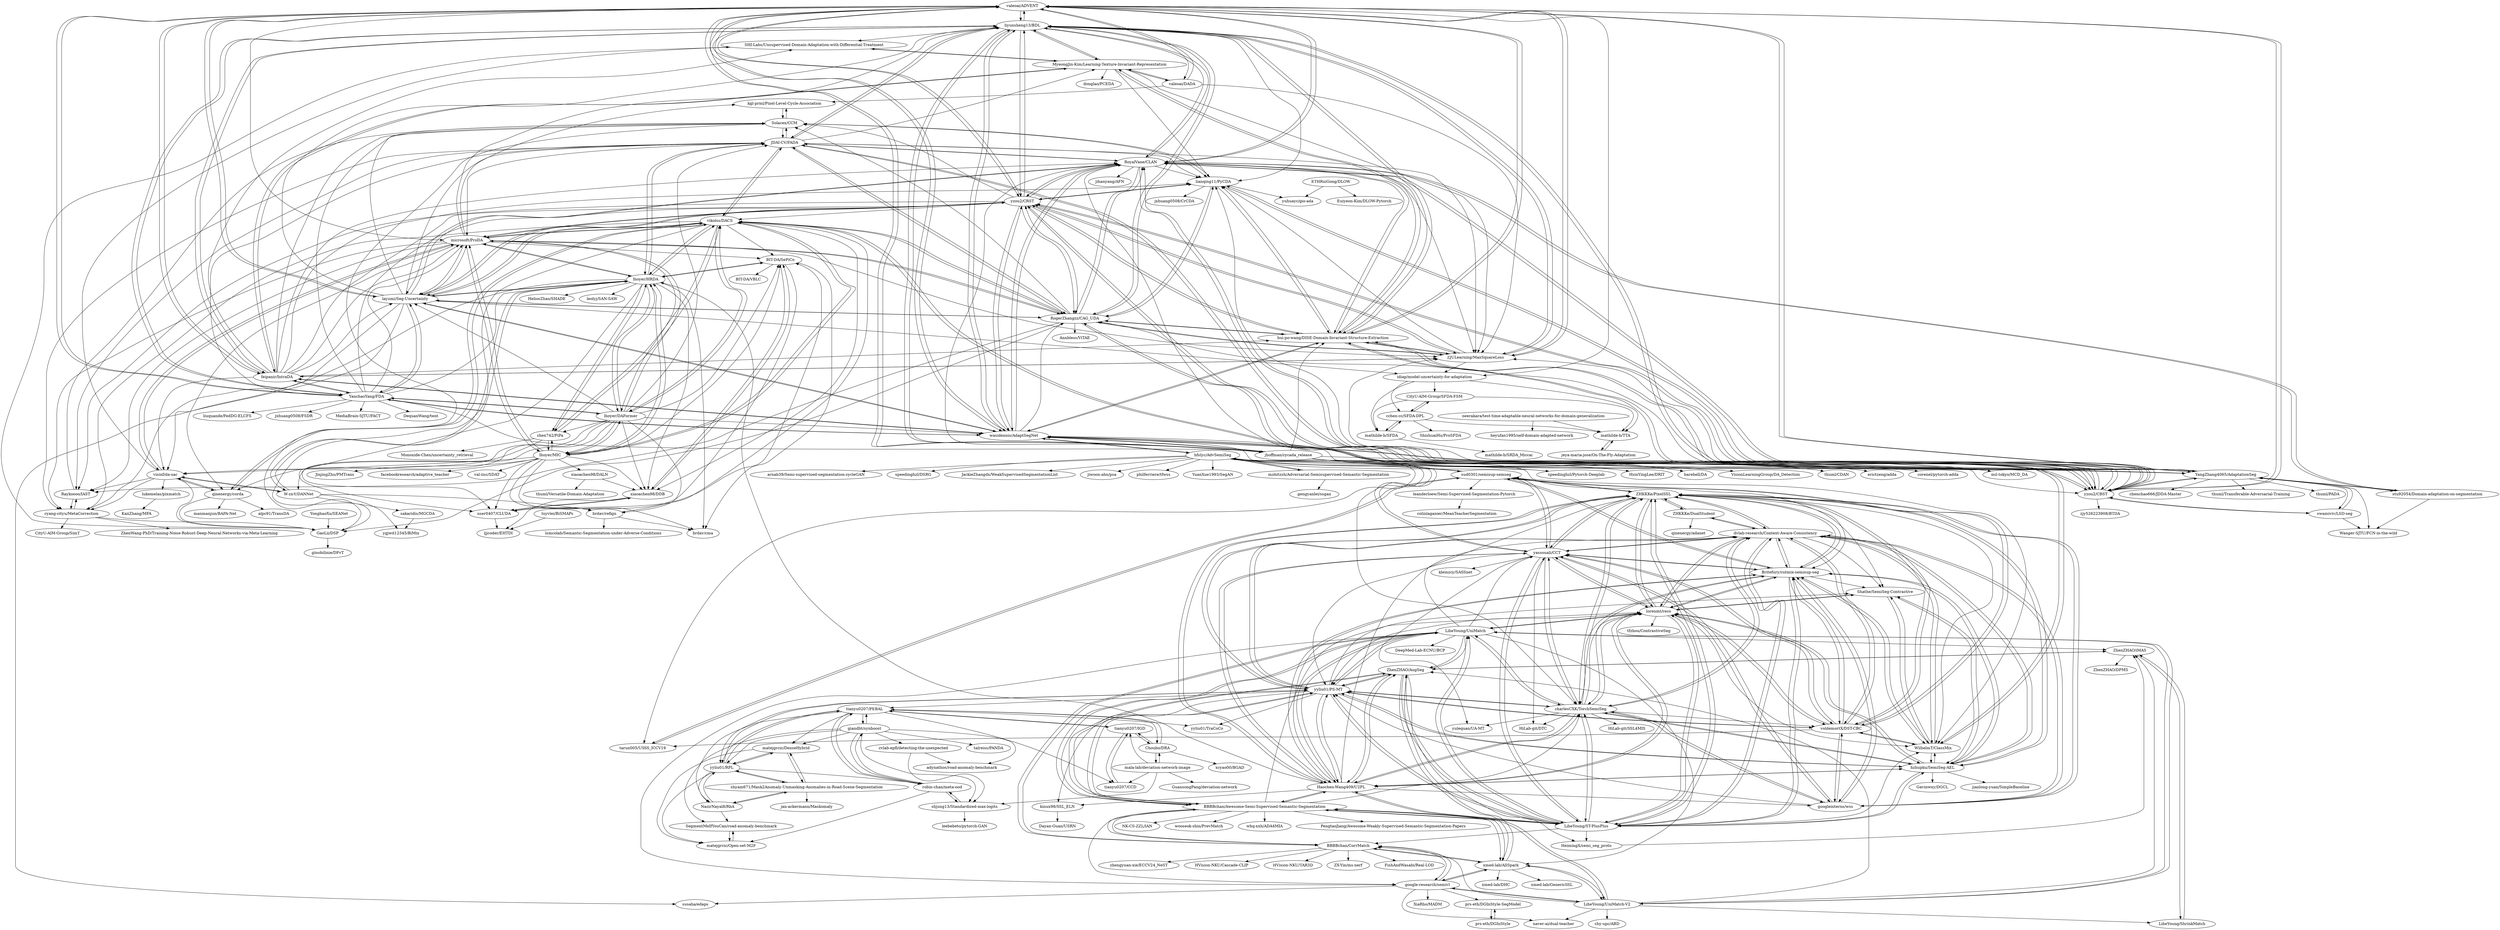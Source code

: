 digraph G {
"valeoai/ADVENT" -> "liyunsheng13/BDL"
"valeoai/ADVENT" -> "valeoai/DADA"
"valeoai/ADVENT" -> "RoyalVane/CLAN"
"valeoai/ADVENT" -> "wasidennis/AdaptSegNet"
"valeoai/ADVENT" -> "yzou2/CRST"
"valeoai/ADVENT" -> "hui-po-wang/DISE-Domain-Invariant-Structure-Extraction"
"valeoai/ADVENT" -> "feipanir/IntraDA"
"valeoai/ADVENT" -> "YangZhang4065/AdaptationSeg"
"valeoai/ADVENT" -> "yzou2/CBST"
"valeoai/ADVENT" -> "ZJULearning/MaxSquareLoss"
"valeoai/ADVENT" -> "YanchaoYang/FDA"
"valeoai/ADVENT" -> "jhoffman/cycada_release"
"valeoai/ADVENT" -> "microsoft/ProDA"
"valeoai/ADVENT" -> "idiap/model-uncertainty-for-adaptation"
"valeoai/ADVENT" -> "layumi/Seg-Uncertainty"
"ETHRuiGong/DLOW" -> "yuhuayc/gio-ada"
"ETHRuiGong/DLOW" -> "Euiyeon-Kim/DLOW-Pytorch"
"jhoffman/cycada_release" -> "wasidennis/AdaptSegNet"
"jhoffman/cycada_release" -> "liyunsheng13/BDL"
"jhoffman/cycada_release" -> "valeoai/ADVENT"
"jhoffman/cycada_release" -> "thuml/CDAN" ["e"=1]
"jhoffman/cycada_release" -> "mil-tokyo/MCD_DA" ["e"=1]
"jhoffman/cycada_release" -> "hui-po-wang/DISE-Domain-Invariant-Structure-Extraction"
"jhoffman/cycada_release" -> "RoyalVane/CLAN"
"jhoffman/cycada_release" -> "erictzeng/adda" ["e"=1]
"jhoffman/cycada_release" -> "YangZhang4065/AdaptationSeg"
"jhoffman/cycada_release" -> "corenel/pytorch-adda" ["e"=1]
"jhoffman/cycada_release" -> "HsinYingLee/DRIT" ["e"=1]
"jhoffman/cycada_release" -> "barebell/DA" ["e"=1]
"jhoffman/cycada_release" -> "VisionLearningGroup/DA_Detection" ["e"=1]
"jhoffman/cycada_release" -> "YanchaoYang/FDA"
"jhoffman/cycada_release" -> "yzou2/CBST"
"mohitzsh/Adversarial-Semisupervised-Semantic-Segmentation" -> "hfslyc/AdvSemiSeg"
"mohitzsh/Adversarial-Semisupervised-Semantic-Segmentation" -> "gengyanlei/ssgan"
"hfslyc/AdvSemiSeg" -> "sud0301/semisup-semseg"
"hfslyc/AdvSemiSeg" -> "mohitzsh/Adversarial-Semisupervised-Semantic-Segmentation"
"hfslyc/AdvSemiSeg" -> "wasidennis/AdaptSegNet"
"hfslyc/AdvSemiSeg" -> "yassouali/CCT"
"hfslyc/AdvSemiSeg" -> "YuanXue1993/SegAN" ["e"=1]
"hfslyc/AdvSemiSeg" -> "arnab39/Semi-supervised-segmentation-cycleGAN"
"hfslyc/AdvSemiSeg" -> "speedinghzl/DSRG" ["e"=1]
"hfslyc/AdvSemiSeg" -> "JackieZhangdx/WeakSupervisedSegmentationList" ["e"=1]
"hfslyc/AdvSemiSeg" -> "jiwoon-ahn/psa" ["e"=1]
"hfslyc/AdvSemiSeg" -> "speedinghzl/Pytorch-Deeplab" ["e"=1]
"hfslyc/AdvSemiSeg" -> "tarun005/USSS_ICCV19"
"hfslyc/AdvSemiSeg" -> "Britefury/cutmix-semisup-seg"
"hfslyc/AdvSemiSeg" -> "YangZhang4065/AdaptationSeg"
"hfslyc/AdvSemiSeg" -> "charlesCXK/TorchSemiSeg"
"hfslyc/AdvSemiSeg" -> "philferriere/tfwss" ["e"=1]
"swamiviv/LSD-seg" -> "YangZhang4065/AdaptationSeg"
"swamiviv/LSD-seg" -> "Wanger-SJTU/FCN-in-the-wild"
"swamiviv/LSD-seg" -> "yzou2/CBST"
"RoyalVane/CLAN" -> "liyunsheng13/BDL"
"RoyalVane/CLAN" -> "yzou2/CBST"
"RoyalVane/CLAN" -> "valeoai/ADVENT"
"RoyalVane/CLAN" -> "yzou2/CRST"
"RoyalVane/CLAN" -> "wasidennis/AdaptSegNet"
"RoyalVane/CLAN" -> "hui-po-wang/DISE-Domain-Invariant-Structure-Extraction"
"RoyalVane/CLAN" -> "RogerZhangzz/CAG_UDA"
"RoyalVane/CLAN" -> "layumi/Seg-Uncertainty"
"RoyalVane/CLAN" -> "YangZhang4065/AdaptationSeg"
"RoyalVane/CLAN" -> "stu92054/Domain-adaptation-on-segmentation"
"RoyalVane/CLAN" -> "ZJULearning/MaxSquareLoss"
"RoyalVane/CLAN" -> "JDAI-CV/FADA"
"RoyalVane/CLAN" -> "jihanyang/AFN" ["e"=1]
"RoyalVane/CLAN" -> "lianqing11/PyCDA"
"RoyalVane/CLAN" -> "mil-tokyo/MCD_DA" ["e"=1]
"wasidennis/AdaptSegNet" -> "valeoai/ADVENT"
"wasidennis/AdaptSegNet" -> "RoyalVane/CLAN"
"wasidennis/AdaptSegNet" -> "liyunsheng13/BDL"
"wasidennis/AdaptSegNet" -> "jhoffman/cycada_release"
"wasidennis/AdaptSegNet" -> "hfslyc/AdvSemiSeg"
"wasidennis/AdaptSegNet" -> "YangZhang4065/AdaptationSeg"
"wasidennis/AdaptSegNet" -> "hui-po-wang/DISE-Domain-Invariant-Structure-Extraction"
"wasidennis/AdaptSegNet" -> "yzou2/CBST"
"wasidennis/AdaptSegNet" -> "layumi/Seg-Uncertainty"
"wasidennis/AdaptSegNet" -> "yzou2/CRST"
"wasidennis/AdaptSegNet" -> "YanchaoYang/FDA"
"wasidennis/AdaptSegNet" -> "speedinghzl/Pytorch-Deeplab" ["e"=1]
"wasidennis/AdaptSegNet" -> "mil-tokyo/MCD_DA" ["e"=1]
"wasidennis/AdaptSegNet" -> "feipanir/IntraDA"
"wasidennis/AdaptSegNet" -> "RogerZhangzz/CAG_UDA"
"leanderloew/Semi-Supervised-Segmentation-Pytorch" -> "colinlaganier/MeanTeacherSegmentation"
"yzou2/CBST" -> "yzou2/CRST"
"yzou2/CBST" -> "RoyalVane/CLAN"
"yzou2/CBST" -> "YangZhang4065/AdaptationSeg"
"yzou2/CBST" -> "RogerZhangzz/CAG_UDA"
"yzou2/CBST" -> "hui-po-wang/DISE-Domain-Invariant-Structure-Extraction"
"yzou2/CBST" -> "liyunsheng13/BDL"
"yzou2/CBST" -> "valeoai/ADVENT"
"yzou2/CBST" -> "swamiviv/LSD-seg"
"yzou2/CBST" -> "lianqing11/PyCDA"
"yzou2/CBST" -> "JDAI-CV/FADA"
"yzou2/CBST" -> "ZJULearning/MaxSquareLoss"
"yzou2/CBST" -> "wasidennis/AdaptSegNet"
"yzou2/CBST" -> "zjy526223908/BTDA" ["e"=1]
"liyunsheng13/BDL" -> "hui-po-wang/DISE-Domain-Invariant-Structure-Extraction"
"liyunsheng13/BDL" -> "valeoai/ADVENT"
"liyunsheng13/BDL" -> "RoyalVane/CLAN"
"liyunsheng13/BDL" -> "ZJULearning/MaxSquareLoss"
"liyunsheng13/BDL" -> "wasidennis/AdaptSegNet"
"liyunsheng13/BDL" -> "RogerZhangzz/CAG_UDA"
"liyunsheng13/BDL" -> "YanchaoYang/FDA"
"liyunsheng13/BDL" -> "yzou2/CRST"
"liyunsheng13/BDL" -> "MyeongJin-Kim/Learning-Texture-Invariant-Representation"
"liyunsheng13/BDL" -> "yzou2/CBST"
"liyunsheng13/BDL" -> "SHI-Labs/Unsupervised-Domain-Adaptation-with-Differential-Treatment"
"liyunsheng13/BDL" -> "feipanir/IntraDA"
"liyunsheng13/BDL" -> "lianqing11/PyCDA"
"liyunsheng13/BDL" -> "jhoffman/cycada_release"
"liyunsheng13/BDL" -> "JDAI-CV/FADA"
"ZJULearning/MaxSquareLoss" -> "hui-po-wang/DISE-Domain-Invariant-Structure-Extraction"
"ZJULearning/MaxSquareLoss" -> "RogerZhangzz/CAG_UDA"
"ZJULearning/MaxSquareLoss" -> "liyunsheng13/BDL"
"ZJULearning/MaxSquareLoss" -> "idiap/model-uncertainty-for-adaptation"
"ZJULearning/MaxSquareLoss" -> "lianqing11/PyCDA"
"ZJULearning/MaxSquareLoss" -> "yzou2/CRST"
"ZJULearning/MaxSquareLoss" -> "valeoai/ADVENT"
"ZJULearning/MaxSquareLoss" -> "feipanir/IntraDA"
"stu92054/Domain-adaptation-on-segmentation" -> "YangZhang4065/AdaptationSeg"
"stu92054/Domain-adaptation-on-segmentation" -> "RoyalVane/CLAN"
"stu92054/Domain-adaptation-on-segmentation" -> "Wanger-SJTU/FCN-in-the-wild"
"hui-po-wang/DISE-Domain-Invariant-Structure-Extraction" -> "liyunsheng13/BDL"
"hui-po-wang/DISE-Domain-Invariant-Structure-Extraction" -> "ZJULearning/MaxSquareLoss"
"hui-po-wang/DISE-Domain-Invariant-Structure-Extraction" -> "lianqing11/PyCDA"
"hui-po-wang/DISE-Domain-Invariant-Structure-Extraction" -> "MyeongJin-Kim/Learning-Texture-Invariant-Representation"
"hui-po-wang/DISE-Domain-Invariant-Structure-Extraction" -> "yzou2/CBST"
"hui-po-wang/DISE-Domain-Invariant-Structure-Extraction" -> "RoyalVane/CLAN"
"hui-po-wang/DISE-Domain-Invariant-Structure-Extraction" -> "valeoai/ADVENT"
"hui-po-wang/DISE-Domain-Invariant-Structure-Extraction" -> "RogerZhangzz/CAG_UDA"
"hui-po-wang/DISE-Domain-Invariant-Structure-Extraction" -> "YangZhang4065/AdaptationSeg"
"hui-po-wang/DISE-Domain-Invariant-Structure-Extraction" -> "yzou2/CRST"
"hui-po-wang/DISE-Domain-Invariant-Structure-Extraction" -> "wasidennis/AdaptSegNet"
"YonghaoXu/SEANet" -> "GaoLii/DSP"
"voldemortX/DST-CBC" -> "Britefury/cutmix-semisup-seg"
"voldemortX/DST-CBC" -> "lorenmt/reco"
"voldemortX/DST-CBC" -> "sud0301/semisup-semseg"
"voldemortX/DST-CBC" -> "WilhelmT/ClassMix"
"voldemortX/DST-CBC" -> "dvlab-research/Context-Aware-Consistency"
"voldemortX/DST-CBC" -> "ZHKKKe/PixelSSL"
"voldemortX/DST-CBC" -> "yassouali/CCT"
"voldemortX/DST-CBC" -> "googleinterns/wss"
"voldemortX/DST-CBC" -> "tarun005/USSS_ICCV19"
"voldemortX/DST-CBC" -> "yyliu01/PS-MT"
"layumi/Seg-Uncertainty" -> "microsoft/ProDA"
"layumi/Seg-Uncertainty" -> "yzou2/CRST"
"layumi/Seg-Uncertainty" -> "vikolss/DACS"
"layumi/Seg-Uncertainty" -> "RogerZhangzz/CAG_UDA"
"layumi/Seg-Uncertainty" -> "RoyalVane/CLAN"
"layumi/Seg-Uncertainty" -> "Solacex/CCM"
"layumi/Seg-Uncertainty" -> "lhoyer/HRDA"
"layumi/Seg-Uncertainty" -> "wasidennis/AdaptSegNet"
"layumi/Seg-Uncertainty" -> "liyunsheng13/BDL"
"layumi/Seg-Uncertainty" -> "JDAI-CV/FADA"
"layumi/Seg-Uncertainty" -> "visinf/da-sac"
"layumi/Seg-Uncertainty" -> "valeoai/ADVENT"
"layumi/Seg-Uncertainty" -> "cyang-cityu/MetaCorrection"
"layumi/Seg-Uncertainty" -> "YanchaoYang/FDA"
"layumi/Seg-Uncertainty" -> "idiap/model-uncertainty-for-adaptation"
"SHI-Labs/Unsupervised-Domain-Adaptation-with-Differential-Treatment" -> "MyeongJin-Kim/Learning-Texture-Invariant-Representation"
"SHI-Labs/Unsupervised-Domain-Adaptation-with-Differential-Treatment" -> "GaoLii/DSP"
"Raykoooo/IAST" -> "cyang-cityu/MetaCorrection"
"Raykoooo/IAST" -> "Solacex/CCM"
"vikolss/DACS" -> "lhoyer/HRDA"
"vikolss/DACS" -> "lhoyer/DAFormer"
"vikolss/DACS" -> "microsoft/ProDA"
"vikolss/DACS" -> "qinenergy/corda"
"vikolss/DACS" -> "GaoLii/DSP"
"vikolss/DACS" -> "WilhelmT/ClassMix"
"vikolss/DACS" -> "lhoyer/MIC"
"vikolss/DACS" -> "chen742/PiPa"
"vikolss/DACS" -> "RogerZhangzz/CAG_UDA"
"vikolss/DACS" -> "user0407/CLUDA"
"vikolss/DACS" -> "BIT-DA/SePiCo"
"vikolss/DACS" -> "layumi/Seg-Uncertainty"
"vikolss/DACS" -> "xiaoachen98/DDB"
"vikolss/DACS" -> "cyang-cityu/MetaCorrection"
"vikolss/DACS" -> "JDAI-CV/FADA"
"YanchaoYang/FDA" -> "liyunsheng13/BDL"
"YanchaoYang/FDA" -> "valeoai/ADVENT"
"YanchaoYang/FDA" -> "liuquande/FedDG-ELCFS" ["e"=1]
"YanchaoYang/FDA" -> "wasidennis/AdaptSegNet"
"YanchaoYang/FDA" -> "lhoyer/HRDA"
"YanchaoYang/FDA" -> "microsoft/ProDA"
"YanchaoYang/FDA" -> "JDAI-CV/FADA"
"YanchaoYang/FDA" -> "jxhuang0508/FSDR" ["e"=1]
"YanchaoYang/FDA" -> "feipanir/IntraDA"
"YanchaoYang/FDA" -> "layumi/Seg-Uncertainty"
"YanchaoYang/FDA" -> "yzou2/CRST"
"YanchaoYang/FDA" -> "MediaBrain-SJTU/FACT" ["e"=1]
"YanchaoYang/FDA" -> "lhoyer/DAFormer"
"YanchaoYang/FDA" -> "Solacex/CCM"
"YanchaoYang/FDA" -> "DequanWang/tent" ["e"=1]
"feipanir/IntraDA" -> "MyeongJin-Kim/Learning-Texture-Invariant-Representation"
"feipanir/IntraDA" -> "valeoai/ADVENT"
"feipanir/IntraDA" -> "liyunsheng13/BDL"
"feipanir/IntraDA" -> "ZJULearning/MaxSquareLoss"
"feipanir/IntraDA" -> "Solacex/CCM"
"feipanir/IntraDA" -> "hui-po-wang/DISE-Domain-Invariant-Structure-Extraction"
"feipanir/IntraDA" -> "wasidennis/AdaptSegNet"
"feipanir/IntraDA" -> "YanchaoYang/FDA"
"feipanir/IntraDA" -> "visinf/da-sac"
"feipanir/IntraDA" -> "SHI-Labs/Unsupervised-Domain-Adaptation-with-Differential-Treatment"
"feipanir/IntraDA" -> "RoyalVane/CLAN"
"feipanir/IntraDA" -> "microsoft/ProDA"
"feipanir/IntraDA" -> "layumi/Seg-Uncertainty"
"feipanir/IntraDA" -> "yzou2/CRST"
"feipanir/IntraDA" -> "lianqing11/PyCDA"
"Britefury/cutmix-semisup-seg" -> "yassouali/CCT"
"Britefury/cutmix-semisup-seg" -> "sud0301/semisup-semseg"
"Britefury/cutmix-semisup-seg" -> "voldemortX/DST-CBC"
"Britefury/cutmix-semisup-seg" -> "WilhelmT/ClassMix"
"Britefury/cutmix-semisup-seg" -> "ZHKKKe/PixelSSL"
"Britefury/cutmix-semisup-seg" -> "dvlab-research/Context-Aware-Consistency"
"Britefury/cutmix-semisup-seg" -> "googleinterns/wss"
"Britefury/cutmix-semisup-seg" -> "hzhupku/SemiSeg-AEL"
"Britefury/cutmix-semisup-seg" -> "lorenmt/reco"
"Britefury/cutmix-semisup-seg" -> "LiheYoung/ST-PlusPlus"
"Britefury/cutmix-semisup-seg" -> "charlesCXK/TorchSemiSeg"
"Britefury/cutmix-semisup-seg" -> "Haochen-Wang409/U2PL"
"Britefury/cutmix-semisup-seg" -> "Shathe/SemiSeg-Contrastive"
"giandbt/synboost" -> "tianyu0207/PEBAL"
"giandbt/synboost" -> "SegmentMeIfYouCan/road-anomaly-benchmark"
"giandbt/synboost" -> "robin-chan/meta-ood"
"giandbt/synboost" -> "shjung13/Standardized-max-logits"
"giandbt/synboost" -> "adynathos/road-anomaly-benchmark"
"giandbt/synboost" -> "cvlab-epfl/detecting-the-unexpected"
"giandbt/synboost" -> "talreiss/PANDA" ["e"=1]
"giandbt/synboost" -> "yyliu01/RPL"
"giandbt/synboost" -> "matejgrcic/DenseHybrid"
"WilhelmT/ClassMix" -> "Britefury/cutmix-semisup-seg"
"WilhelmT/ClassMix" -> "voldemortX/DST-CBC"
"WilhelmT/ClassMix" -> "vikolss/DACS"
"WilhelmT/ClassMix" -> "Shathe/SemiSeg-Contrastive"
"WilhelmT/ClassMix" -> "dvlab-research/Context-Aware-Consistency"
"WilhelmT/ClassMix" -> "hzhupku/SemiSeg-AEL"
"yassouali/CCT" -> "Britefury/cutmix-semisup-seg"
"yassouali/CCT" -> "charlesCXK/TorchSemiSeg"
"yassouali/CCT" -> "ZHKKKe/PixelSSL"
"yassouali/CCT" -> "dvlab-research/Context-Aware-Consistency"
"yassouali/CCT" -> "googleinterns/wss"
"yassouali/CCT" -> "HiLab-git/DTC" ["e"=1]
"yassouali/CCT" -> "voldemortX/DST-CBC"
"yassouali/CCT" -> "kleinzcy/SASSnet" ["e"=1]
"yassouali/CCT" -> "sud0301/semisup-semseg"
"yassouali/CCT" -> "LiheYoung/ST-PlusPlus"
"yassouali/CCT" -> "lorenmt/reco"
"yassouali/CCT" -> "Haochen-Wang409/U2PL"
"yassouali/CCT" -> "hfslyc/AdvSemiSeg"
"yassouali/CCT" -> "yyliu01/PS-MT"
"yassouali/CCT" -> "yulequan/UA-MT" ["e"=1]
"ZHKKKe/PixelSSL" -> "Britefury/cutmix-semisup-seg"
"ZHKKKe/PixelSSL" -> "yassouali/CCT"
"ZHKKKe/PixelSSL" -> "charlesCXK/TorchSemiSeg"
"ZHKKKe/PixelSSL" -> "LiheYoung/ST-PlusPlus"
"ZHKKKe/PixelSSL" -> "dvlab-research/Context-Aware-Consistency"
"ZHKKKe/PixelSSL" -> "yyliu01/PS-MT"
"ZHKKKe/PixelSSL" -> "sud0301/semisup-semseg"
"ZHKKKe/PixelSSL" -> "voldemortX/DST-CBC"
"ZHKKKe/PixelSSL" -> "hzhupku/SemiSeg-AEL"
"ZHKKKe/PixelSSL" -> "lorenmt/reco"
"ZHKKKe/PixelSSL" -> "ZHKKKe/DualStudent"
"ZHKKKe/PixelSSL" -> "WilhelmT/ClassMix"
"ZHKKKe/PixelSSL" -> "googleinterns/wss"
"ZHKKKe/PixelSSL" -> "Haochen-Wang409/U2PL"
"ZHKKKe/PixelSSL" -> "Shathe/SemiSeg-Contrastive"
"googleinterns/wss" -> "Britefury/cutmix-semisup-seg"
"googleinterns/wss" -> "yassouali/CCT"
"googleinterns/wss" -> "dvlab-research/Context-Aware-Consistency"
"googleinterns/wss" -> "voldemortX/DST-CBC"
"googleinterns/wss" -> "ZHKKKe/PixelSSL"
"googleinterns/wss" -> "charlesCXK/TorchSemiSeg"
"googleinterns/wss" -> "yyliu01/PS-MT"
"cvlab-epfl/detecting-the-unexpected" -> "shjung13/Standardized-max-logits"
"cvlab-epfl/detecting-the-unexpected" -> "adynathos/road-anomaly-benchmark"
"RogerZhangzz/CAG_UDA" -> "yzou2/CRST"
"RogerZhangzz/CAG_UDA" -> "ZJULearning/MaxSquareLoss"
"RogerZhangzz/CAG_UDA" -> "JDAI-CV/FADA"
"RogerZhangzz/CAG_UDA" -> "microsoft/ProDA"
"RogerZhangzz/CAG_UDA" -> "yzou2/CBST"
"RogerZhangzz/CAG_UDA" -> "lianqing11/PyCDA"
"RogerZhangzz/CAG_UDA" -> "liyunsheng13/BDL"
"RogerZhangzz/CAG_UDA" -> "vikolss/DACS"
"RogerZhangzz/CAG_UDA" -> "RoyalVane/CLAN"
"RogerZhangzz/CAG_UDA" -> "Solacex/CCM"
"RogerZhangzz/CAG_UDA" -> "layumi/Seg-Uncertainty"
"RogerZhangzz/CAG_UDA" -> "GaoLii/DSP"
"RogerZhangzz/CAG_UDA" -> "Annbless/ViTAE" ["e"=1]
"RogerZhangzz/CAG_UDA" -> "hui-po-wang/DISE-Domain-Invariant-Structure-Extraction"
"RogerZhangzz/CAG_UDA" -> "Raykoooo/IAST"
"yzou2/CRST" -> "yzou2/CBST"
"yzou2/CRST" -> "RogerZhangzz/CAG_UDA"
"yzou2/CRST" -> "RoyalVane/CLAN"
"yzou2/CRST" -> "lianqing11/PyCDA"
"yzou2/CRST" -> "valeoai/ADVENT"
"yzou2/CRST" -> "Solacex/CCM"
"yzou2/CRST" -> "liyunsheng13/BDL"
"yzou2/CRST" -> "ZJULearning/MaxSquareLoss"
"yzou2/CRST" -> "layumi/Seg-Uncertainty"
"yzou2/CRST" -> "Raykoooo/IAST"
"yzou2/CRST" -> "YangZhang4065/AdaptationSeg"
"yzou2/CRST" -> "hui-po-wang/DISE-Domain-Invariant-Structure-Extraction"
"yzou2/CRST" -> "wasidennis/AdaptSegNet"
"yzou2/CRST" -> "microsoft/ProDA"
"yzou2/CRST" -> "vikolss/DACS"
"ZHKKKe/DualStudent" -> "ZHKKKe/PixelSSL"
"ZHKKKe/DualStudent" -> "dvlab-research/Context-Aware-Consistency"
"ZHKKKe/DualStudent" -> "qinenergy/adanet" ["e"=1]
"Solacex/CCM" -> "lianqing11/PyCDA"
"Solacex/CCM" -> "JDAI-CV/FADA"
"Solacex/CCM" -> "kgl-prml/Pixel-Level-Cycle-Association"
"Solacex/CCM" -> "GaoLii/DSP"
"valeoai/DADA" -> "valeoai/ADVENT"
"valeoai/DADA" -> "MyeongJin-Kim/Learning-Texture-Invariant-Representation"
"valeoai/DADA" -> "ZJULearning/MaxSquareLoss"
"valeoai/DADA" -> "kgl-prml/Pixel-Level-Cycle-Association"
"tarun005/USSS_ICCV19" -> "sud0301/semisup-semseg"
"JDAI-CV/FADA" -> "Solacex/CCM"
"JDAI-CV/FADA" -> "RogerZhangzz/CAG_UDA"
"JDAI-CV/FADA" -> "lianqing11/PyCDA"
"JDAI-CV/FADA" -> "vikolss/DACS"
"JDAI-CV/FADA" -> "Raykoooo/IAST"
"JDAI-CV/FADA" -> "lhoyer/HRDA"
"JDAI-CV/FADA" -> "liyunsheng13/BDL"
"JDAI-CV/FADA" -> "yzou2/CBST"
"JDAI-CV/FADA" -> "RoyalVane/CLAN"
"JDAI-CV/FADA" -> "ZJULearning/MaxSquareLoss"
"JDAI-CV/FADA" -> "MyeongJin-Kim/Learning-Texture-Invariant-Representation"
"JDAI-CV/FADA" -> "cyang-cityu/MetaCorrection"
"JDAI-CV/FADA" -> "microsoft/ProDA"
"sud0301/semisup-semseg" -> "Britefury/cutmix-semisup-seg"
"sud0301/semisup-semseg" -> "voldemortX/DST-CBC"
"sud0301/semisup-semseg" -> "tarun005/USSS_ICCV19"
"sud0301/semisup-semseg" -> "ZHKKKe/PixelSSL"
"sud0301/semisup-semseg" -> "hfslyc/AdvSemiSeg"
"sud0301/semisup-semseg" -> "yassouali/CCT"
"sud0301/semisup-semseg" -> "leanderloew/Semi-Supervised-Segmentation-Pytorch"
"sud0301/semisup-semseg" -> "WilhelmT/ClassMix"
"MyeongJin-Kim/Learning-Texture-Invariant-Representation" -> "hui-po-wang/DISE-Domain-Invariant-Structure-Extraction"
"MyeongJin-Kim/Learning-Texture-Invariant-Representation" -> "feipanir/IntraDA"
"MyeongJin-Kim/Learning-Texture-Invariant-Representation" -> "SHI-Labs/Unsupervised-Domain-Adaptation-with-Differential-Treatment"
"MyeongJin-Kim/Learning-Texture-Invariant-Representation" -> "liyunsheng13/BDL"
"MyeongJin-Kim/Learning-Texture-Invariant-Representation" -> "valeoai/DADA"
"MyeongJin-Kim/Learning-Texture-Invariant-Representation" -> "donglao/PCEDA"
"MyeongJin-Kim/Learning-Texture-Invariant-Representation" -> "lianqing11/PyCDA"
"MyeongJin-Kim/Learning-Texture-Invariant-Representation" -> "ZJULearning/MaxSquareLoss"
"sakaridis/MGCDA" -> "ygjwd12345/BiMix"
"lianqing11/PyCDA" -> "Solacex/CCM"
"lianqing11/PyCDA" -> "yuhuayc/gio-ada"
"lianqing11/PyCDA" -> "hui-po-wang/DISE-Domain-Invariant-Structure-Extraction"
"lianqing11/PyCDA" -> "yzou2/CRST"
"lianqing11/PyCDA" -> "jxhuang0508/CrCDA"
"lianqing11/PyCDA" -> "RogerZhangzz/CAG_UDA"
"lianqing11/PyCDA" -> "YangZhang4065/AdaptationSeg"
"neerakara/test-time-adaptable-neural-networks-for-domain-generalization" -> "heyufan1995/self-domain-adapted-network"
"neerakara/test-time-adaptable-neural-networks-for-domain-generalization" -> "mathilde-b/TTA"
"charlesCXK/TorchSemiSeg" -> "yassouali/CCT"
"charlesCXK/TorchSemiSeg" -> "Haochen-Wang409/U2PL"
"charlesCXK/TorchSemiSeg" -> "yyliu01/PS-MT"
"charlesCXK/TorchSemiSeg" -> "ZHKKKe/PixelSSL"
"charlesCXK/TorchSemiSeg" -> "LiheYoung/ST-PlusPlus"
"charlesCXK/TorchSemiSeg" -> "dvlab-research/Context-Aware-Consistency"
"charlesCXK/TorchSemiSeg" -> "LiheYoung/UniMatch"
"charlesCXK/TorchSemiSeg" -> "hzhupku/SemiSeg-AEL"
"charlesCXK/TorchSemiSeg" -> "Britefury/cutmix-semisup-seg"
"charlesCXK/TorchSemiSeg" -> "lorenmt/reco"
"charlesCXK/TorchSemiSeg" -> "HiLab-git/DTC" ["e"=1]
"charlesCXK/TorchSemiSeg" -> "googleinterns/wss"
"charlesCXK/TorchSemiSeg" -> "voldemortX/DST-CBC"
"charlesCXK/TorchSemiSeg" -> "HiLab-git/SSL4MIS" ["e"=1]
"charlesCXK/TorchSemiSeg" -> "yulequan/UA-MT" ["e"=1]
"microsoft/ProDA" -> "lhoyer/DAFormer"
"microsoft/ProDA" -> "vikolss/DACS"
"microsoft/ProDA" -> "RogerZhangzz/CAG_UDA"
"microsoft/ProDA" -> "lhoyer/HRDA"
"microsoft/ProDA" -> "layumi/Seg-Uncertainty"
"microsoft/ProDA" -> "cyang-cityu/MetaCorrection"
"microsoft/ProDA" -> "qinenergy/corda"
"microsoft/ProDA" -> "Raykoooo/IAST"
"microsoft/ProDA" -> "visinf/da-sac"
"microsoft/ProDA" -> "lhoyer/MIC"
"microsoft/ProDA" -> "ZJULearning/MaxSquareLoss"
"microsoft/ProDA" -> "liyunsheng13/BDL"
"microsoft/ProDA" -> "yzou2/CRST"
"microsoft/ProDA" -> "BIT-DA/SePiCo"
"microsoft/ProDA" -> "kgl-prml/Pixel-Level-Cycle-Association"
"W-zx-Y/DANNet" -> "ygjwd12345/BiMix"
"W-zx-Y/DANNet" -> "visinf/da-sac"
"W-zx-Y/DANNet" -> "sakaridis/MGCDA"
"W-zx-Y/DANNet" -> "lhoyer/HRDA"
"W-zx-Y/DANNet" -> "brdav/refign"
"tianyu0207/IGD" -> "tianyu0207/CCD"
"tianyu0207/IGD" -> "Choubo/DRA"
"tianyu0207/IGD" -> "tianyu0207/PEBAL"
"CityU-AIM-Group/SFDA-FSM" -> "cchen-cc/SFDA-DPL"
"CityU-AIM-Group/SFDA-FSM" -> "mathilde-b/TTA"
"CityU-AIM-Group/SFDA-FSM" -> "mathilde-b/SFDA"
"mathilde-b/SFDA" -> "mathilde-b/SRDA_Miccai"
"mathilde-b/SFDA" -> "cchen-cc/SFDA-DPL"
"LiheYoung/ST-PlusPlus" -> "yyliu01/PS-MT"
"LiheYoung/ST-PlusPlus" -> "LiheYoung/UniMatch"
"LiheYoung/ST-PlusPlus" -> "Haochen-Wang409/U2PL"
"LiheYoung/ST-PlusPlus" -> "charlesCXK/TorchSemiSeg"
"LiheYoung/ST-PlusPlus" -> "ZHKKKe/PixelSSL"
"LiheYoung/ST-PlusPlus" -> "ZhenZHAO/AugSeg"
"LiheYoung/ST-PlusPlus" -> "lorenmt/reco"
"LiheYoung/ST-PlusPlus" -> "Britefury/cutmix-semisup-seg"
"LiheYoung/ST-PlusPlus" -> "hzhupku/SemiSeg-AEL"
"LiheYoung/ST-PlusPlus" -> "dvlab-research/Context-Aware-Consistency"
"LiheYoung/ST-PlusPlus" -> "yassouali/CCT"
"LiheYoung/ST-PlusPlus" -> "BBBBchan/Awesome-Semi-Supervised-Semantic-Segmentation"
"LiheYoung/ST-PlusPlus" -> "HeimingX/semi_seg_proto"
"LiheYoung/ST-PlusPlus" -> "WilhelmT/ClassMix"
"LiheYoung/ST-PlusPlus" -> "BBBBchan/CorrMatch"
"Shathe/SemiSeg-Contrastive" -> "WilhelmT/ClassMix"
"Shathe/SemiSeg-Contrastive" -> "hzhupku/SemiSeg-AEL"
"Shathe/SemiSeg-Contrastive" -> "lorenmt/reco"
"dvlab-research/Context-Aware-Consistency" -> "yassouali/CCT"
"dvlab-research/Context-Aware-Consistency" -> "Britefury/cutmix-semisup-seg"
"dvlab-research/Context-Aware-Consistency" -> "voldemortX/DST-CBC"
"dvlab-research/Context-Aware-Consistency" -> "ZHKKKe/PixelSSL"
"dvlab-research/Context-Aware-Consistency" -> "charlesCXK/TorchSemiSeg"
"dvlab-research/Context-Aware-Consistency" -> "WilhelmT/ClassMix"
"dvlab-research/Context-Aware-Consistency" -> "hzhupku/SemiSeg-AEL"
"dvlab-research/Context-Aware-Consistency" -> "lorenmt/reco"
"dvlab-research/Context-Aware-Consistency" -> "googleinterns/wss"
"dvlab-research/Context-Aware-Consistency" -> "LiheYoung/ST-PlusPlus"
"dvlab-research/Context-Aware-Consistency" -> "yyliu01/PS-MT"
"dvlab-research/Context-Aware-Consistency" -> "Shathe/SemiSeg-Contrastive"
"dvlab-research/Context-Aware-Consistency" -> "ZHKKKe/DualStudent"
"idiap/model-uncertainty-for-adaptation" -> "mathilde-b/SFDA"
"idiap/model-uncertainty-for-adaptation" -> "CityU-AIM-Group/SFDA-FSM"
"idiap/model-uncertainty-for-adaptation" -> "mathilde-b/TTA"
"idiap/model-uncertainty-for-adaptation" -> "cchen-cc/SFDA-DPL"
"tianyu0207/CCD" -> "tianyu0207/IGD"
"lorenmt/reco" -> "voldemortX/DST-CBC"
"lorenmt/reco" -> "hzhupku/SemiSeg-AEL"
"lorenmt/reco" -> "LiheYoung/ST-PlusPlus"
"lorenmt/reco" -> "Britefury/cutmix-semisup-seg"
"lorenmt/reco" -> "Haochen-Wang409/U2PL"
"lorenmt/reco" -> "ZHKKKe/PixelSSL"
"lorenmt/reco" -> "charlesCXK/TorchSemiSeg"
"lorenmt/reco" -> "dvlab-research/Context-Aware-Consistency"
"lorenmt/reco" -> "Shathe/SemiSeg-Contrastive"
"lorenmt/reco" -> "WilhelmT/ClassMix"
"lorenmt/reco" -> "yassouali/CCT"
"lorenmt/reco" -> "yyliu01/PS-MT"
"lorenmt/reco" -> "LiheYoung/UniMatch"
"lorenmt/reco" -> "tfzhou/ContrastiveSeg" ["e"=1]
"shjung13/Standardized-max-logits" -> "leebebeto/pytorch-GAN" ["e"=1]
"shjung13/Standardized-max-logits" -> "robin-chan/meta-ood"
"mala-lab/deviation-network-image" -> "GuansongPang/deviation-network" ["e"=1]
"mala-lab/deviation-network-image" -> "Choubo/DRA"
"mala-lab/deviation-network-image" -> "tianyu0207/IGD"
"mala-lab/deviation-network-image" -> "tianyu0207/CCD"
"mala-lab/deviation-network-image" -> "shjung13/Standardized-max-logits"
"lukemelas/pixmatch" -> "KaiiZhang/MFA"
"visinf/da-sac" -> "qinenergy/corda"
"visinf/da-sac" -> "W-zx-Y/DANNet"
"visinf/da-sac" -> "microsoft/ProDA"
"visinf/da-sac" -> "GaoLii/DSP"
"visinf/da-sac" -> "lukemelas/pixmatch"
"visinf/da-sac" -> "Raykoooo/IAST"
"visinf/da-sac" -> "SHI-Labs/Unsupervised-Domain-Adaptation-with-Differential-Treatment"
"visinf/da-sac" -> "cyang-cityu/MetaCorrection"
"cchen-cc/SFDA-DPL" -> "CityU-AIM-Group/SFDA-FSM"
"cchen-cc/SFDA-DPL" -> "mathilde-b/SFDA"
"cchen-cc/SFDA-DPL" -> "mathilde-b/TTA"
"cchen-cc/SFDA-DPL" -> "ShishuaiHu/ProSFDA"
"GaoLii/DSP" -> "ginobilinie/DFvT"
"cyang-cityu/MetaCorrection" -> "CityU-AIM-Group/SimT"
"cyang-cityu/MetaCorrection" -> "GaoLii/DSP"
"cyang-cityu/MetaCorrection" -> "ZhenWang-PhD/Training-Noise-Robust-Deep-Neural-Networks-via-Meta-Learning"
"cyang-cityu/MetaCorrection" -> "Raykoooo/IAST"
"kgl-prml/Pixel-Level-Cycle-Association" -> "Solacex/CCM"
"qinenergy/corda" -> "GaoLii/DSP"
"qinenergy/corda" -> "alpc91/TransDA"
"qinenergy/corda" -> "manmanjun/BAPA-Net"
"qinenergy/corda" -> "vikolss/DACS"
"qinenergy/corda" -> "visinf/da-sac"
"robin-chan/meta-ood" -> "tianyu0207/PEBAL"
"robin-chan/meta-ood" -> "shjung13/Standardized-max-logits"
"robin-chan/meta-ood" -> "giandbt/synboost"
"robin-chan/meta-ood" -> "matejgrcic/Open-set-M2F"
"SegmentMeIfYouCan/road-anomaly-benchmark" -> "matejgrcic/Open-set-M2F"
"Haochen-Wang409/U2PL" -> "charlesCXK/TorchSemiSeg"
"Haochen-Wang409/U2PL" -> "LiheYoung/UniMatch"
"Haochen-Wang409/U2PL" -> "LiheYoung/ST-PlusPlus"
"Haochen-Wang409/U2PL" -> "yyliu01/PS-MT"
"Haochen-Wang409/U2PL" -> "hzhupku/SemiSeg-AEL"
"Haochen-Wang409/U2PL" -> "lorenmt/reco"
"Haochen-Wang409/U2PL" -> "ZhenZHAO/AugSeg"
"Haochen-Wang409/U2PL" -> "Britefury/cutmix-semisup-seg"
"Haochen-Wang409/U2PL" -> "ZHKKKe/PixelSSL"
"Haochen-Wang409/U2PL" -> "yassouali/CCT"
"Haochen-Wang409/U2PL" -> "dvlab-research/Context-Aware-Consistency"
"Haochen-Wang409/U2PL" -> "BBBBchan/Awesome-Semi-Supervised-Semantic-Segmentation"
"Haochen-Wang409/U2PL" -> "lhoyer/HRDA"
"Haochen-Wang409/U2PL" -> "kinux98/SSL_ELN"
"Haochen-Wang409/U2PL" -> "googleinterns/wss"
"kinux98/SSL_ELN" -> "Dayan-Guan/USRN"
"yyliu01/PS-MT" -> "LiheYoung/ST-PlusPlus"
"yyliu01/PS-MT" -> "Haochen-Wang409/U2PL"
"yyliu01/PS-MT" -> "charlesCXK/TorchSemiSeg"
"yyliu01/PS-MT" -> "yyliu01/RPL"
"yyliu01/PS-MT" -> "yyliu01/TraCoCo"
"yyliu01/PS-MT" -> "ZHKKKe/PixelSSL"
"yyliu01/PS-MT" -> "hzhupku/SemiSeg-AEL"
"yyliu01/PS-MT" -> "ZhenZHAO/AugSeg"
"yyliu01/PS-MT" -> "LiheYoung/UniMatch"
"yyliu01/PS-MT" -> "dvlab-research/Context-Aware-Consistency"
"yyliu01/PS-MT" -> "kinux98/SSL_ELN"
"yyliu01/PS-MT" -> "tianyu0207/PEBAL"
"yyliu01/PS-MT" -> "Shathe/SemiSeg-Contrastive"
"yyliu01/PS-MT" -> "BBBBchan/Awesome-Semi-Supervised-Semantic-Segmentation"
"yyliu01/PS-MT" -> "voldemortX/DST-CBC"
"lhoyer/DAFormer" -> "lhoyer/HRDA"
"lhoyer/DAFormer" -> "lhoyer/MIC"
"lhoyer/DAFormer" -> "vikolss/DACS"
"lhoyer/DAFormer" -> "microsoft/ProDA"
"lhoyer/DAFormer" -> "BIT-DA/SePiCo"
"lhoyer/DAFormer" -> "qinenergy/corda"
"lhoyer/DAFormer" -> "JDAI-CV/FADA"
"lhoyer/DAFormer" -> "xiaoachen98/DDB"
"lhoyer/DAFormer" -> "chen742/PiPa"
"lhoyer/DAFormer" -> "YanchaoYang/FDA"
"lhoyer/DAFormer" -> "brdav/refign"
"lhoyer/DAFormer" -> "visinf/da-sac"
"lhoyer/DAFormer" -> "wasidennis/AdaptSegNet"
"lhoyer/DAFormer" -> "W-zx-Y/DANNet"
"lhoyer/DAFormer" -> "layumi/Seg-Uncertainty"
"lhoyer/HRDA" -> "lhoyer/DAFormer"
"lhoyer/HRDA" -> "lhoyer/MIC"
"lhoyer/HRDA" -> "vikolss/DACS"
"lhoyer/HRDA" -> "BIT-DA/SePiCo"
"lhoyer/HRDA" -> "user0407/CLUDA"
"lhoyer/HRDA" -> "microsoft/ProDA"
"lhoyer/HRDA" -> "chen742/PiPa"
"lhoyer/HRDA" -> "JDAI-CV/FADA"
"lhoyer/HRDA" -> "susaha/edaps"
"lhoyer/HRDA" -> "layumi/Seg-Uncertainty"
"lhoyer/HRDA" -> "xiaoachen98/DDB"
"lhoyer/HRDA" -> "brdav/cma"
"lhoyer/HRDA" -> "W-zx-Y/DANNet"
"lhoyer/HRDA" -> "HeliosZhao/SHADE" ["e"=1]
"lhoyer/HRDA" -> "leolyj/SAN-SAW" ["e"=1]
"tianyu0207/PEBAL" -> "yyliu01/RPL"
"tianyu0207/PEBAL" -> "robin-chan/meta-ood"
"tianyu0207/PEBAL" -> "giandbt/synboost"
"tianyu0207/PEBAL" -> "Choubo/DRA"
"tianyu0207/PEBAL" -> "yyliu01/TraCoCo"
"tianyu0207/PEBAL" -> "matejgrcic/DenseHybrid"
"tianyu0207/PEBAL" -> "tianyu0207/IGD"
"tianyu0207/PEBAL" -> "tianyu0207/CCD"
"tianyu0207/PEBAL" -> "NazirNayal8/RbA"
"Choubo/DRA" -> "tianyu0207/PEBAL"
"Choubo/DRA" -> "tianyu0207/IGD"
"Choubo/DRA" -> "mala-lab/deviation-network-image"
"Choubo/DRA" -> "xcyao00/BGAD" ["e"=1]
"xiaoachen98/DALN" -> "thuml/Versatile-Domain-Adaptation"
"xiaoachen98/DALN" -> "xiaoachen98/DDB"
"BIT-DA/SePiCo" -> "xiaoachen98/DDB"
"BIT-DA/SePiCo" -> "lhoyer/HRDA"
"BIT-DA/SePiCo" -> "brdav/cma"
"BIT-DA/SePiCo" -> "user0407/CLUDA"
"BIT-DA/SePiCo" -> "BIT-DA/VBLC"
"hzhupku/SemiSeg-AEL" -> "lorenmt/reco"
"hzhupku/SemiSeg-AEL" -> "Britefury/cutmix-semisup-seg"
"hzhupku/SemiSeg-AEL" -> "Haochen-Wang409/U2PL"
"hzhupku/SemiSeg-AEL" -> "yyliu01/PS-MT"
"hzhupku/SemiSeg-AEL" -> "charlesCXK/TorchSemiSeg"
"hzhupku/SemiSeg-AEL" -> "LiheYoung/ST-PlusPlus"
"hzhupku/SemiSeg-AEL" -> "ZHKKKe/PixelSSL"
"hzhupku/SemiSeg-AEL" -> "dvlab-research/Context-Aware-Consistency"
"hzhupku/SemiSeg-AEL" -> "WilhelmT/ClassMix"
"hzhupku/SemiSeg-AEL" -> "Shathe/SemiSeg-Contrastive"
"hzhupku/SemiSeg-AEL" -> "jianlong-yuan/SimpleBaseline"
"hzhupku/SemiSeg-AEL" -> "Gavinwxy/DGCL"
"mathilde-b/TTA" -> "jeya-maria-jose/On-The-Fly-Adaptation"
"jeya-maria-jose/On-The-Fly-Adaptation" -> "mathilde-b/TTA"
"luyvlei/BiSMAPs" -> "ljjcoder/EHTDI"
"yyliu01/RPL" -> "tianyu0207/PEBAL"
"yyliu01/RPL" -> "NazirNayal8/RbA"
"yyliu01/RPL" -> "matejgrcic/DenseHybrid"
"yyliu01/RPL" -> "shyam671/Mask2Anomaly-Unmasking-Anomalies-in-Road-Scene-Segmentation"
"yyliu01/RPL" -> "yyliu01/PS-MT"
"yyliu01/RPL" -> "robin-chan/meta-ood"
"yyliu01/RPL" -> "matejgrcic/Open-set-M2F"
"lhoyer/MIC" -> "lhoyer/HRDA"
"lhoyer/MIC" -> "lhoyer/DAFormer"
"lhoyer/MIC" -> "vikolss/DACS"
"lhoyer/MIC" -> "chen742/PiPa"
"lhoyer/MIC" -> "microsoft/ProDA"
"lhoyer/MIC" -> "xiaoachen98/DDB"
"lhoyer/MIC" -> "brdav/refign"
"lhoyer/MIC" -> "user0407/CLUDA"
"lhoyer/MIC" -> "brdav/cma"
"lhoyer/MIC" -> "BIT-DA/SePiCo"
"lhoyer/MIC" -> "val-iisc/SDAT" ["e"=1]
"lhoyer/MIC" -> "JinjingZhu/PMTrans"
"lhoyer/MIC" -> "facebookresearch/adaptive_teacher" ["e"=1]
"lhoyer/MIC" -> "xiaoachen98/DALN"
"lhoyer/MIC" -> "visinf/da-sac"
"LiheYoung/UniMatch" -> "Haochen-Wang409/U2PL"
"LiheYoung/UniMatch" -> "LiheYoung/ST-PlusPlus"
"LiheYoung/UniMatch" -> "ZhenZHAO/AugSeg"
"LiheYoung/UniMatch" -> "BBBBchan/Awesome-Semi-Supervised-Semantic-Segmentation"
"LiheYoung/UniMatch" -> "LiheYoung/UniMatch-V2"
"LiheYoung/UniMatch" -> "charlesCXK/TorchSemiSeg"
"LiheYoung/UniMatch" -> "yyliu01/PS-MT"
"LiheYoung/UniMatch" -> "BBBBchan/CorrMatch"
"LiheYoung/UniMatch" -> "xmed-lab/AllSpark"
"LiheYoung/UniMatch" -> "lorenmt/reco"
"LiheYoung/UniMatch" -> "google-research/semivl"
"LiheYoung/UniMatch" -> "DeepMed-Lab-ECNU/BCP" ["e"=1]
"LiheYoung/UniMatch" -> "yassouali/CCT"
"LiheYoung/UniMatch" -> "ZhenZHAO/iMAS"
"LiheYoung/UniMatch" -> "ZHKKKe/PixelSSL"
"ZhenZHAO/AugSeg" -> "ZhenZHAO/iMAS"
"ZhenZHAO/AugSeg" -> "LiheYoung/UniMatch"
"ZhenZHAO/AugSeg" -> "LiheYoung/ST-PlusPlus"
"ZhenZHAO/AugSeg" -> "yyliu01/PS-MT"
"ZhenZHAO/AugSeg" -> "xmed-lab/AllSpark"
"ZhenZHAO/AugSeg" -> "HeimingX/semi_seg_proto"
"ZhenZHAO/AugSeg" -> "Haochen-Wang409/U2PL"
"ZhenZHAO/AugSeg" -> "BBBBchan/Awesome-Semi-Supervised-Semantic-Segmentation"
"BBBBchan/Awesome-Semi-Supervised-Semantic-Segmentation" -> "BBBBchan/CorrMatch"
"BBBBchan/Awesome-Semi-Supervised-Semantic-Segmentation" -> "LiheYoung/UniMatch"
"BBBBchan/Awesome-Semi-Supervised-Semantic-Segmentation" -> "xmed-lab/AllSpark"
"BBBBchan/Awesome-Semi-Supervised-Semantic-Segmentation" -> "PengtaoJiang/Awesome-Weakly-Supervised-Semantic-Segmentation-Papers" ["e"=1]
"BBBBchan/Awesome-Semi-Supervised-Semantic-Segmentation" -> "LiheYoung/UniMatch-V2"
"BBBBchan/Awesome-Semi-Supervised-Semantic-Segmentation" -> "LiheYoung/ST-PlusPlus"
"BBBBchan/Awesome-Semi-Supervised-Semantic-Segmentation" -> "yyliu01/PS-MT"
"BBBBchan/Awesome-Semi-Supervised-Semantic-Segmentation" -> "ZhenZHAO/AugSeg"
"BBBBchan/Awesome-Semi-Supervised-Semantic-Segmentation" -> "Haochen-Wang409/U2PL"
"BBBBchan/Awesome-Semi-Supervised-Semantic-Segmentation" -> "google-research/semivl"
"BBBBchan/Awesome-Semi-Supervised-Semantic-Segmentation" -> "NK-CS-ZZL/IAN" ["e"=1]
"BBBBchan/Awesome-Semi-Supervised-Semantic-Segmentation" -> "lorenmt/reco"
"BBBBchan/Awesome-Semi-Supervised-Semantic-Segmentation" -> "wooseok-shin/PrevMatch"
"BBBBchan/Awesome-Semi-Supervised-Semantic-Segmentation" -> "whq-xxh/ADA4MIA" ["e"=1]
"BBBBchan/Awesome-Semi-Supervised-Semantic-Segmentation" -> "charlesCXK/TorchSemiSeg"
"matejgrcic/DenseHybrid" -> "shyam671/Mask2Anomaly-Unmasking-Anomalies-in-Road-Scene-Segmentation"
"matejgrcic/DenseHybrid" -> "yyliu01/RPL"
"matejgrcic/DenseHybrid" -> "matejgrcic/Open-set-M2F"
"ZhenZHAO/iMAS" -> "ZhenZHAO/DPMS"
"ZhenZHAO/iMAS" -> "ZhenZHAO/AugSeg"
"ZhenZHAO/iMAS" -> "LiheYoung/ShrinkMatch"
"brdav/refign" -> "brdav/cma"
"brdav/refign" -> "BIT-DA/SePiCo"
"brdav/refign" -> "lsmcolab/Semantic-Segmentation-under-Adverse-Conditions"
"chen742/PiPa" -> "vikolss/DACS"
"chen742/PiPa" -> "lhoyer/MIC"
"chen742/PiPa" -> "lhoyer/HRDA"
"chen742/PiPa" -> "Monoxide-Chen/uncertainty_retrieval" ["e"=1]
"chen742/PiPa" -> "user0407/CLUDA"
"HeimingX/semi_seg_proto" -> "ZhenZHAO/iMAS"
"user0407/CLUDA" -> "ljjcoder/EHTDI"
"user0407/CLUDA" -> "xiaoachen98/DDB"
"xiaoachen98/DDB" -> "user0407/CLUDA"
"xiaoachen98/DDB" -> "ljjcoder/EHTDI"
"xiaoachen98/DDB" -> "BIT-DA/SePiCo"
"shyam671/Mask2Anomaly-Unmasking-Anomalies-in-Road-Scene-Segmentation" -> "NazirNayal8/RbA"
"shyam671/Mask2Anomaly-Unmasking-Anomalies-in-Road-Scene-Segmentation" -> "matejgrcic/DenseHybrid"
"shyam671/Mask2Anomaly-Unmasking-Anomalies-in-Road-Scene-Segmentation" -> "yyliu01/RPL"
"shyam671/Mask2Anomaly-Unmasking-Anomalies-in-Road-Scene-Segmentation" -> "jan-ackermann/Maskomaly"
"LiheYoung/ShrinkMatch" -> "ZhenZHAO/iMAS"
"BBBBchan/CorrMatch" -> "BBBBchan/Awesome-Semi-Supervised-Semantic-Segmentation"
"BBBBchan/CorrMatch" -> "xmed-lab/AllSpark"
"BBBBchan/CorrMatch" -> "google-research/semivl"
"BBBBchan/CorrMatch" -> "FishAndWasabi/Real-LOD" ["e"=1]
"BBBBchan/CorrMatch" -> "zhengyuan-xie/ECCV24_NeST" ["e"=1]
"BBBBchan/CorrMatch" -> "HVision-NKU/Cascade-CLIP" ["e"=1]
"BBBBchan/CorrMatch" -> "LiheYoung/UniMatch"
"BBBBchan/CorrMatch" -> "HVision-NKU/TAR3D" ["e"=1]
"BBBBchan/CorrMatch" -> "ZX-Yin/ms-nerf" ["e"=1]
"NazirNayal8/RbA" -> "shyam671/Mask2Anomaly-Unmasking-Anomalies-in-Road-Scene-Segmentation"
"NazirNayal8/RbA" -> "yyliu01/RPL"
"NazirNayal8/RbA" -> "SegmentMeIfYouCan/road-anomaly-benchmark"
"matejgrcic/Open-set-M2F" -> "SegmentMeIfYouCan/road-anomaly-benchmark"
"google-research/semivl" -> "BBBBchan/CorrMatch"
"google-research/semivl" -> "susaha/edaps"
"google-research/semivl" -> "prs-eth/DGInStyle-SegModel"
"google-research/semivl" -> "xmed-lab/AllSpark"
"google-research/semivl" -> "LiheYoung/UniMatch-V2"
"google-research/semivl" -> "naver-ai/dual-teacher"
"google-research/semivl" -> "XiaRho/MADM"
"xmed-lab/AllSpark" -> "xmed-lab/DHC" ["e"=1]
"xmed-lab/AllSpark" -> "xmed-lab/GenericSSL" ["e"=1]
"xmed-lab/AllSpark" -> "BBBBchan/CorrMatch"
"xmed-lab/AllSpark" -> "BBBBchan/Awesome-Semi-Supervised-Semantic-Segmentation"
"xmed-lab/AllSpark" -> "LiheYoung/UniMatch-V2"
"xmed-lab/AllSpark" -> "ZhenZHAO/AugSeg"
"xmed-lab/AllSpark" -> "google-research/semivl"
"prs-eth/DGInStyle" -> "prs-eth/DGInStyle-SegModel"
"prs-eth/DGInStyle-SegModel" -> "prs-eth/DGInStyle"
"LiheYoung/UniMatch-V2" -> "LiheYoung/UniMatch"
"LiheYoung/UniMatch-V2" -> "xmed-lab/AllSpark"
"LiheYoung/UniMatch-V2" -> "BBBBchan/Awesome-Semi-Supervised-Semantic-Segmentation"
"LiheYoung/UniMatch-V2" -> "google-research/semivl"
"LiheYoung/UniMatch-V2" -> "ZhenZHAO/AugSeg"
"LiheYoung/UniMatch-V2" -> "chy-upc/ABD" ["e"=1]
"LiheYoung/UniMatch-V2" -> "naver-ai/dual-teacher"
"LiheYoung/UniMatch-V2" -> "ZhenZHAO/iMAS"
"LiheYoung/UniMatch-V2" -> "BBBBchan/CorrMatch"
"LiheYoung/UniMatch-V2" -> "LiheYoung/ShrinkMatch"
"YangZhang4065/AdaptationSeg" -> "swamiviv/LSD-seg"
"YangZhang4065/AdaptationSeg" -> "stu92054/Domain-adaptation-on-segmentation"
"YangZhang4065/AdaptationSeg" -> "yzou2/CBST"
"YangZhang4065/AdaptationSeg" -> "Wanger-SJTU/FCN-in-the-wild"
"YangZhang4065/AdaptationSeg" -> "lianqing11/PyCDA"
"YangZhang4065/AdaptationSeg" -> "valeoai/ADVENT"
"YangZhang4065/AdaptationSeg" -> "yzou2/CRST"
"YangZhang4065/AdaptationSeg" -> "thuml/PADA" ["e"=1]
"YangZhang4065/AdaptationSeg" -> "hui-po-wang/DISE-Domain-Invariant-Structure-Extraction"
"YangZhang4065/AdaptationSeg" -> "RoyalVane/CLAN"
"YangZhang4065/AdaptationSeg" -> "RogerZhangzz/CAG_UDA"
"YangZhang4065/AdaptationSeg" -> "ZJULearning/MaxSquareLoss"
"YangZhang4065/AdaptationSeg" -> "chenchao666/JDDA-Master" ["e"=1]
"YangZhang4065/AdaptationSeg" -> "thuml/Transferable-Adversarial-Training"
"YangZhang4065/AdaptationSeg" -> "wasidennis/AdaptSegNet"
"valeoai/ADVENT" ["l"="51.567,37.168"]
"liyunsheng13/BDL" ["l"="51.546,37.164"]
"valeoai/DADA" ["l"="51.591,37.146"]
"RoyalVane/CLAN" ["l"="51.54,37.183"]
"wasidennis/AdaptSegNet" ["l"="51.522,37.19"]
"yzou2/CRST" ["l"="51.536,37.17"]
"hui-po-wang/DISE-Domain-Invariant-Structure-Extraction" ["l"="51.558,37.179"]
"feipanir/IntraDA" ["l"="51.548,37.15"]
"YangZhang4065/AdaptationSeg" ["l"="51.548,37.2"]
"yzou2/CBST" ["l"="51.553,37.189"]
"ZJULearning/MaxSquareLoss" ["l"="51.56,37.158"]
"YanchaoYang/FDA" ["l"="51.527,37.148"]
"jhoffman/cycada_release" ["l"="51.577,37.19"]
"microsoft/ProDA" ["l"="51.506,37.144"]
"idiap/model-uncertainty-for-adaptation" ["l"="51.601,37.129"]
"layumi/Seg-Uncertainty" ["l"="51.509,37.162"]
"ETHRuiGong/DLOW" ["l"="51.668,37.193"]
"yuhuayc/gio-ada" ["l"="51.622,37.183"]
"Euiyeon-Kim/DLOW-Pytorch" ["l"="51.694,37.199"]
"thuml/CDAN" ["l"="51.396,37.568"]
"mil-tokyo/MCD_DA" ["l"="51.379,37.57"]
"erictzeng/adda" ["l"="51.407,37.573"]
"corenel/pytorch-adda" ["l"="51.394,37.588"]
"HsinYingLee/DRIT" ["l"="45.859,28.964"]
"barebell/DA" ["l"="51.357,37.577"]
"VisionLearningGroup/DA_Detection" ["l"="51.687,30.22"]
"mohitzsh/Adversarial-Semisupervised-Semantic-Segmentation" ["l"="51.482,37.276"]
"hfslyc/AdvSemiSeg" ["l"="51.463,37.241"]
"gengyanlei/ssgan" ["l"="51.499,37.299"]
"sud0301/semisup-semseg" ["l"="51.425,37.251"]
"yassouali/CCT" ["l"="51.401,37.258"]
"YuanXue1993/SegAN" ["l"="62.16,36.796"]
"arnab39/Semi-supervised-segmentation-cycleGAN" ["l"="51.504,37.263"]
"speedinghzl/DSRG" ["l"="54.091,31.625"]
"JackieZhangdx/WeakSupervisedSegmentationList" ["l"="54.109,31.627"]
"jiwoon-ahn/psa" ["l"="54.079,31.607"]
"speedinghzl/Pytorch-Deeplab" ["l"="53.418,30.868"]
"tarun005/USSS_ICCV19" ["l"="51.444,37.259"]
"Britefury/cutmix-semisup-seg" ["l"="51.397,37.246"]
"charlesCXK/TorchSemiSeg" ["l"="51.366,37.24"]
"philferriere/tfwss" ["l"="54.088,31.651"]
"swamiviv/LSD-seg" ["l"="51.57,37.216"]
"Wanger-SJTU/FCN-in-the-wild" ["l"="51.557,37.229"]
"RogerZhangzz/CAG_UDA" ["l"="51.523,37.171"]
"stu92054/Domain-adaptation-on-segmentation" ["l"="51.543,37.217"]
"JDAI-CV/FADA" ["l"="51.522,37.158"]
"jihanyang/AFN" ["l"="51.386,37.542"]
"lianqing11/PyCDA" ["l"="51.556,37.171"]
"leanderloew/Semi-Supervised-Segmentation-Pytorch" ["l"="51.445,37.289"]
"colinlaganier/MeanTeacherSegmentation" ["l"="51.453,37.311"]
"zjy526223908/BTDA" ["l"="51.403,37.483"]
"MyeongJin-Kim/Learning-Texture-Invariant-Representation" ["l"="51.571,37.147"]
"SHI-Labs/Unsupervised-Domain-Adaptation-with-Differential-Treatment" ["l"="51.546,37.127"]
"YonghaoXu/SEANet" ["l"="51.453,37.18"]
"GaoLii/DSP" ["l"="51.496,37.149"]
"voldemortX/DST-CBC" ["l"="51.398,37.235"]
"lorenmt/reco" ["l"="51.378,37.255"]
"WilhelmT/ClassMix" ["l"="51.414,37.226"]
"dvlab-research/Context-Aware-Consistency" ["l"="51.381,37.236"]
"ZHKKKe/PixelSSL" ["l"="51.381,37.245"]
"googleinterns/wss" ["l"="51.383,37.225"]
"yyliu01/PS-MT" ["l"="51.346,37.247"]
"vikolss/DACS" ["l"="51.478,37.158"]
"Solacex/CCM" ["l"="51.54,37.14"]
"lhoyer/HRDA" ["l"="51.462,37.155"]
"visinf/da-sac" ["l"="51.502,37.119"]
"cyang-cityu/MetaCorrection" ["l"="51.51,37.128"]
"Raykoooo/IAST" ["l"="51.524,37.131"]
"lhoyer/DAFormer" ["l"="51.48,37.14"]
"qinenergy/corda" ["l"="51.485,37.122"]
"lhoyer/MIC" ["l"="51.459,37.131"]
"chen742/PiPa" ["l"="51.445,37.154"]
"user0407/CLUDA" ["l"="51.434,37.141"]
"BIT-DA/SePiCo" ["l"="51.448,37.141"]
"xiaoachen98/DDB" ["l"="51.442,37.128"]
"liuquande/FedDG-ELCFS" ["l"="62.068,36.671"]
"jxhuang0508/FSDR" ["l"="50.699,37.956"]
"MediaBrain-SJTU/FACT" ["l"="50.748,37.943"]
"DequanWang/tent" ["l"="50.925,37.923"]
"hzhupku/SemiSeg-AEL" ["l"="51.388,37.262"]
"LiheYoung/ST-PlusPlus" ["l"="51.368,37.265"]
"Haochen-Wang409/U2PL" ["l"="51.364,37.253"]
"Shathe/SemiSeg-Contrastive" ["l"="51.408,37.245"]
"giandbt/synboost" ["l"="51.217,37.215"]
"tianyu0207/PEBAL" ["l"="51.242,37.236"]
"SegmentMeIfYouCan/road-anomaly-benchmark" ["l"="51.224,37.197"]
"robin-chan/meta-ood" ["l"="51.222,37.227"]
"shjung13/Standardized-max-logits" ["l"="51.193,37.225"]
"adynathos/road-anomaly-benchmark" ["l"="51.193,37.198"]
"cvlab-epfl/detecting-the-unexpected" ["l"="51.18,37.209"]
"talreiss/PANDA" ["l"="53.395,14.208"]
"yyliu01/RPL" ["l"="51.265,37.223"]
"matejgrcic/DenseHybrid" ["l"="51.245,37.217"]
"HiLab-git/DTC" ["l"="61.937,36.735"]
"kleinzcy/SASSnet" ["l"="61.95,36.726"]
"yulequan/UA-MT" ["l"="61.936,36.775"]
"ZHKKKe/DualStudent" ["l"="51.363,37.216"]
"Annbless/ViTAE" ["l"="51.918,30.256"]
"qinenergy/adanet" ["l"="51.413,30.295"]
"kgl-prml/Pixel-Level-Cycle-Association" ["l"="51.564,37.121"]
"donglao/PCEDA" ["l"="51.618,37.145"]
"sakaridis/MGCDA" ["l"="51.466,37.075"]
"ygjwd12345/BiMix" ["l"="51.456,37.085"]
"jxhuang0508/CrCDA" ["l"="51.598,37.171"]
"neerakara/test-time-adaptable-neural-networks-for-domain-generalization" ["l"="51.67,37.072"]
"heyufan1995/self-domain-adapted-network" ["l"="51.689,37.058"]
"mathilde-b/TTA" ["l"="51.639,37.095"]
"LiheYoung/UniMatch" ["l"="51.346,37.269"]
"HiLab-git/SSL4MIS" ["l"="61.849,36.84"]
"W-zx-Y/DANNet" ["l"="51.468,37.112"]
"brdav/refign" ["l"="51.442,37.113"]
"tianyu0207/IGD" ["l"="51.217,37.245"]
"tianyu0207/CCD" ["l"="51.201,37.241"]
"Choubo/DRA" ["l"="51.211,37.258"]
"CityU-AIM-Group/SFDA-FSM" ["l"="51.628,37.11"]
"cchen-cc/SFDA-DPL" ["l"="51.646,37.11"]
"mathilde-b/SFDA" ["l"="51.642,37.124"]
"mathilde-b/SRDA_Miccai" ["l"="51.668,37.125"]
"ZhenZHAO/AugSeg" ["l"="51.341,37.281"]
"BBBBchan/Awesome-Semi-Supervised-Semantic-Segmentation" ["l"="51.332,37.262"]
"HeimingX/semi_seg_proto" ["l"="51.353,37.3"]
"BBBBchan/CorrMatch" ["l"="51.315,37.264"]
"tfzhou/ContrastiveSeg" ["l"="53.025,29.394"]
"leebebeto/pytorch-GAN" ["l"="46.004,6.632"]
"mala-lab/deviation-network-image" ["l"="51.187,37.251"]
"GuansongPang/deviation-network" ["l"="52.45,14.876"]
"lukemelas/pixmatch" ["l"="51.51,37.075"]
"KaiiZhang/MFA" ["l"="51.514,37.053"]
"ShishuaiHu/ProSFDA" ["l"="51.675,37.103"]
"ginobilinie/DFvT" ["l"="51.479,37.175"]
"CityU-AIM-Group/SimT" ["l"="51.531,37.095"]
"ZhenWang-PhD/Training-Noise-Robust-Deep-Neural-Networks-via-Meta-Learning" ["l"="51.516,37.096"]
"alpc91/TransDA" ["l"="51.478,37.092"]
"manmanjun/BAPA-Net" ["l"="51.493,37.093"]
"matejgrcic/Open-set-M2F" ["l"="51.232,37.21"]
"kinux98/SSL_ELN" ["l"="51.366,37.289"]
"Dayan-Guan/USRN" ["l"="51.37,37.32"]
"yyliu01/TraCoCo" ["l"="51.286,37.236"]
"susaha/edaps" ["l"="51.377,37.2"]
"brdav/cma" ["l"="51.428,37.13"]
"HeliosZhao/SHADE" ["l"="52.798,14.363"]
"leolyj/SAN-SAW" ["l"="50.766,38.002"]
"NazirNayal8/RbA" ["l"="51.247,37.207"]
"xcyao00/BGAD" ["l"="53.308,14.307"]
"xiaoachen98/DALN" ["l"="51.431,37.093"]
"thuml/Versatile-Domain-Adaptation" ["l"="51.412,37.064"]
"BIT-DA/VBLC" ["l"="51.408,37.144"]
"jianlong-yuan/SimpleBaseline" ["l"="51.4,37.304"]
"Gavinwxy/DGCL" ["l"="51.408,37.29"]
"jeya-maria-jose/On-The-Fly-Adaptation" ["l"="51.646,37.078"]
"luyvlei/BiSMAPs" ["l"="51.384,37.098"]
"ljjcoder/EHTDI" ["l"="51.412,37.114"]
"shyam671/Mask2Anomaly-Unmasking-Anomalies-in-Road-Scene-Segmentation" ["l"="51.259,37.201"]
"val-iisc/SDAT" ["l"="-3.753,22.992"]
"JinjingZhu/PMTrans" ["l"="51.405,37.124"]
"facebookresearch/adaptive_teacher" ["l"="51.731,30.251"]
"LiheYoung/UniMatch-V2" ["l"="51.316,37.289"]
"xmed-lab/AllSpark" ["l"="51.317,37.278"]
"google-research/semivl" ["l"="51.3,37.273"]
"DeepMed-Lab-ECNU/BCP" ["l"="61.92,36.667"]
"ZhenZHAO/iMAS" ["l"="51.332,37.303"]
"PengtaoJiang/Awesome-Weakly-Supervised-Semantic-Segmentation-Papers" ["l"="54.016,31.531"]
"NK-CS-ZZL/IAN" ["l"="47.771,35.604"]
"wooseok-shin/PrevMatch" ["l"="51.296,37.252"]
"whq-xxh/ADA4MIA" ["l"="51.717,25.972"]
"ZhenZHAO/DPMS" ["l"="51.33,37.329"]
"LiheYoung/ShrinkMatch" ["l"="51.313,37.316"]
"lsmcolab/Semantic-Segmentation-under-Adverse-Conditions" ["l"="51.411,37.092"]
"Monoxide-Chen/uncertainty_retrieval" ["l"="32.723,30.715"]
"jan-ackermann/Maskomaly" ["l"="51.249,37.18"]
"FishAndWasabi/Real-LOD" ["l"="47.729,35.581"]
"zhengyuan-xie/ECCV24_NeST" ["l"="47.72,35.6"]
"HVision-NKU/Cascade-CLIP" ["l"="47.746,35.584"]
"HVision-NKU/TAR3D" ["l"="47.736,35.591"]
"ZX-Yin/ms-nerf" ["l"="47.746,35.601"]
"prs-eth/DGInStyle-SegModel" ["l"="51.261,37.304"]
"naver-ai/dual-teacher" ["l"="51.288,37.299"]
"XiaRho/MADM" ["l"="51.269,37.281"]
"xmed-lab/DHC" ["l"="61.953,36.611"]
"xmed-lab/GenericSSL" ["l"="61.944,36.628"]
"prs-eth/DGInStyle" ["l"="51.241,37.32"]
"chy-upc/ABD" ["l"="61.916,36.602"]
"thuml/PADA" ["l"="51.364,37.561"]
"chenchao666/JDDA-Master" ["l"="51.311,37.584"]
"thuml/Transferable-Adversarial-Training" ["l"="51.587,37.236"]
}